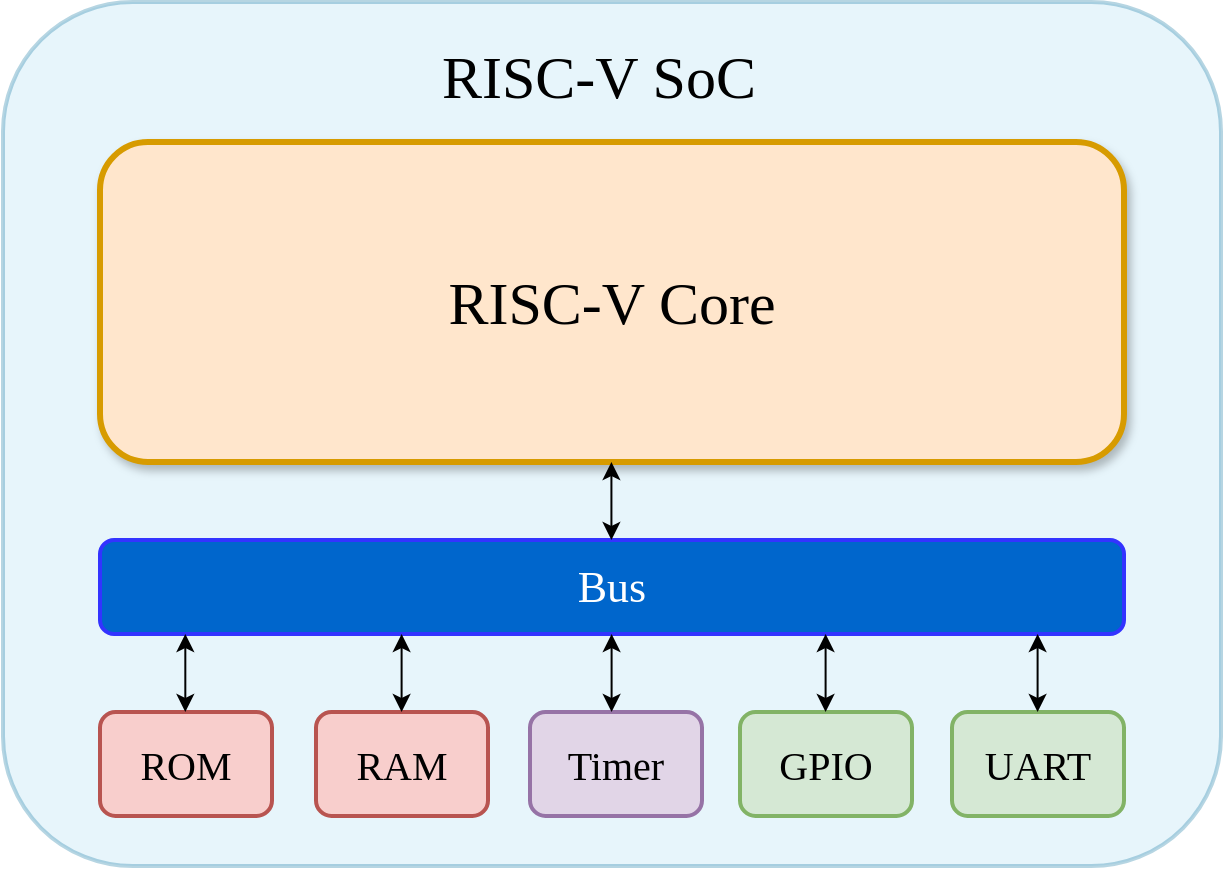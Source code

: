 <mxfile version="24.4.8" type="device">
  <diagram name="第 1 页" id="-Q4Otza4J-dVJTXRqkHD">
    <mxGraphModel dx="1911" dy="1122" grid="0" gridSize="10" guides="1" tooltips="1" connect="1" arrows="1" fold="1" page="0" pageScale="1" pageWidth="827" pageHeight="1169" math="0" shadow="0">
      <root>
        <mxCell id="0" />
        <mxCell id="1" parent="0" />
        <mxCell id="AHo4vM3Yk15O1mO4VEVY-20" value="" style="rounded=1;whiteSpace=wrap;html=1;fontFamily=Architects Daughter;fontSource=https%3A%2F%2Ffonts.googleapis.com%2Fcss%3Ffamily%3DArchitects%2BDaughter;fillColor=#b1ddf0;opacity=30;strokeColor=#10739e;strokeWidth=2;" vertex="1" parent="1">
          <mxGeometry x="-112.5" y="-163" width="609" height="432" as="geometry" />
        </mxCell>
        <mxCell id="AHo4vM3Yk15O1mO4VEVY-1" value="&lt;font style=&quot;font-size: 30px;&quot; face=&quot;Lucida Console&quot;&gt;RISC-V Core&lt;/font&gt;" style="rounded=1;whiteSpace=wrap;html=1;fontFamily=Architects Daughter;fontSource=https%3A%2F%2Ffonts.googleapis.com%2Fcss%3Ffamily%3DArchitects%2BDaughter;fillColor=#ffe6cc;strokeColor=#d79b00;shadow=1;glass=0;gradientColor=none;strokeWidth=3;align=center;" vertex="1" parent="1">
          <mxGeometry x="-64" y="-93" width="512" height="160" as="geometry" />
        </mxCell>
        <mxCell id="AHo4vM3Yk15O1mO4VEVY-2" value="&lt;font face=&quot;Lucida Console&quot; style=&quot;font-size: 22px;&quot;&gt;Bus&lt;/font&gt;" style="rounded=1;whiteSpace=wrap;html=1;fontFamily=Architects Daughter;fontSource=https%3A%2F%2Ffonts.googleapis.com%2Fcss%3Ffamily%3DArchitects%2BDaughter;fillColor=#0066CC;fontColor=#ffffff;strokeColor=#3333FF;strokeWidth=2;" vertex="1" parent="1">
          <mxGeometry x="-64" y="106" width="512" height="47" as="geometry" />
        </mxCell>
        <mxCell id="AHo4vM3Yk15O1mO4VEVY-4" value="&lt;font face=&quot;Lucida Console&quot; style=&quot;font-size: 20px;&quot;&gt;ROM&lt;/font&gt;" style="rounded=1;whiteSpace=wrap;html=1;fontFamily=Architects Daughter;fontSource=https%3A%2F%2Ffonts.googleapis.com%2Fcss%3Ffamily%3DArchitects%2BDaughter;fillColor=#f8cecc;strokeColor=#b85450;strokeWidth=2;" vertex="1" parent="1">
          <mxGeometry x="-64" y="192" width="86" height="52" as="geometry" />
        </mxCell>
        <mxCell id="AHo4vM3Yk15O1mO4VEVY-5" value="&lt;font face=&quot;Lucida Console&quot; style=&quot;font-size: 20px;&quot;&gt;RAM&lt;/font&gt;" style="rounded=1;whiteSpace=wrap;html=1;fontFamily=Architects Daughter;fontSource=https%3A%2F%2Ffonts.googleapis.com%2Fcss%3Ffamily%3DArchitects%2BDaughter;fillColor=#f8cecc;strokeColor=#b85450;strokeWidth=2;" vertex="1" parent="1">
          <mxGeometry x="44" y="192" width="86" height="52" as="geometry" />
        </mxCell>
        <mxCell id="AHo4vM3Yk15O1mO4VEVY-6" value="&lt;font style=&quot;font-size: 20px;&quot; face=&quot;Lucida Console&quot;&gt;Timer&lt;/font&gt;" style="rounded=1;whiteSpace=wrap;html=1;fontFamily=Architects Daughter;fontSource=https%3A%2F%2Ffonts.googleapis.com%2Fcss%3Ffamily%3DArchitects%2BDaughter;fillColor=#e1d5e7;strokeColor=#9673a6;strokeWidth=2;" vertex="1" parent="1">
          <mxGeometry x="151" y="192" width="86" height="52" as="geometry" />
        </mxCell>
        <mxCell id="AHo4vM3Yk15O1mO4VEVY-7" value="&lt;font face=&quot;Lucida Console&quot; style=&quot;font-size: 20px;&quot;&gt;GPIO&lt;/font&gt;" style="rounded=1;whiteSpace=wrap;html=1;fontFamily=Architects Daughter;fontSource=https%3A%2F%2Ffonts.googleapis.com%2Fcss%3Ffamily%3DArchitects%2BDaughter;fillColor=#d5e8d4;strokeColor=#82b366;strokeWidth=2;" vertex="1" parent="1">
          <mxGeometry x="256" y="192" width="86" height="52" as="geometry" />
        </mxCell>
        <mxCell id="AHo4vM3Yk15O1mO4VEVY-8" value="&lt;font face=&quot;Lucida Console&quot; style=&quot;font-size: 20px;&quot;&gt;UART&lt;/font&gt;" style="rounded=1;whiteSpace=wrap;html=1;fontFamily=Architects Daughter;fontSource=https%3A%2F%2Ffonts.googleapis.com%2Fcss%3Ffamily%3DArchitects%2BDaughter;fillColor=#d5e8d4;strokeColor=#82b366;strokeWidth=2;" vertex="1" parent="1">
          <mxGeometry x="362" y="192" width="86" height="52" as="geometry" />
        </mxCell>
        <mxCell id="AHo4vM3Yk15O1mO4VEVY-11" style="edgeStyle=none;curved=1;rounded=0;orthogonalLoop=1;jettySize=auto;html=1;exitX=0.5;exitY=0;exitDx=0;exitDy=0;fontFamily=Architects Daughter;fontSource=https%3A%2F%2Ffonts.googleapis.com%2Fcss%3Ffamily%3DArchitects%2BDaughter;fontSize=16;endArrow=classic;sourcePerimeterSpacing=8;targetPerimeterSpacing=8;endFill=1;startArrow=classic;startFill=1;" edge="1" parent="1">
          <mxGeometry relative="1" as="geometry">
            <mxPoint x="-21.34" y="192" as="sourcePoint" />
            <mxPoint x="-21.34" y="153" as="targetPoint" />
          </mxGeometry>
        </mxCell>
        <mxCell id="AHo4vM3Yk15O1mO4VEVY-15" style="edgeStyle=none;curved=1;rounded=0;orthogonalLoop=1;jettySize=auto;html=1;exitX=0.5;exitY=0;exitDx=0;exitDy=0;fontFamily=Architects Daughter;fontSource=https%3A%2F%2Ffonts.googleapis.com%2Fcss%3Ffamily%3DArchitects%2BDaughter;fontSize=16;endArrow=classic;sourcePerimeterSpacing=8;targetPerimeterSpacing=8;endFill=1;startArrow=classic;startFill=1;" edge="1" parent="1">
          <mxGeometry relative="1" as="geometry">
            <mxPoint x="86.8" y="192" as="sourcePoint" />
            <mxPoint x="86.8" y="153" as="targetPoint" />
          </mxGeometry>
        </mxCell>
        <mxCell id="AHo4vM3Yk15O1mO4VEVY-16" style="edgeStyle=none;curved=1;rounded=0;orthogonalLoop=1;jettySize=auto;html=1;exitX=0.5;exitY=0;exitDx=0;exitDy=0;fontFamily=Architects Daughter;fontSource=https%3A%2F%2Ffonts.googleapis.com%2Fcss%3Ffamily%3DArchitects%2BDaughter;fontSize=16;endArrow=classic;sourcePerimeterSpacing=8;targetPerimeterSpacing=8;endFill=1;startArrow=classic;startFill=1;" edge="1" parent="1">
          <mxGeometry relative="1" as="geometry">
            <mxPoint x="191.8" y="192" as="sourcePoint" />
            <mxPoint x="191.8" y="153" as="targetPoint" />
          </mxGeometry>
        </mxCell>
        <mxCell id="AHo4vM3Yk15O1mO4VEVY-17" style="edgeStyle=none;curved=1;rounded=0;orthogonalLoop=1;jettySize=auto;html=1;exitX=0.5;exitY=0;exitDx=0;exitDy=0;fontFamily=Architects Daughter;fontSource=https%3A%2F%2Ffonts.googleapis.com%2Fcss%3Ffamily%3DArchitects%2BDaughter;fontSize=16;endArrow=classic;sourcePerimeterSpacing=8;targetPerimeterSpacing=8;endFill=1;startArrow=classic;startFill=1;" edge="1" parent="1">
          <mxGeometry relative="1" as="geometry">
            <mxPoint x="298.8" y="192" as="sourcePoint" />
            <mxPoint x="298.8" y="153" as="targetPoint" />
          </mxGeometry>
        </mxCell>
        <mxCell id="AHo4vM3Yk15O1mO4VEVY-18" style="edgeStyle=none;curved=1;rounded=0;orthogonalLoop=1;jettySize=auto;html=1;exitX=0.5;exitY=0;exitDx=0;exitDy=0;fontFamily=Architects Daughter;fontSource=https%3A%2F%2Ffonts.googleapis.com%2Fcss%3Ffamily%3DArchitects%2BDaughter;fontSize=16;endArrow=classic;sourcePerimeterSpacing=8;targetPerimeterSpacing=8;endFill=1;startArrow=classic;startFill=1;" edge="1" parent="1">
          <mxGeometry relative="1" as="geometry">
            <mxPoint x="404.8" y="192" as="sourcePoint" />
            <mxPoint x="404.8" y="153" as="targetPoint" />
          </mxGeometry>
        </mxCell>
        <mxCell id="AHo4vM3Yk15O1mO4VEVY-19" style="edgeStyle=none;curved=1;rounded=0;orthogonalLoop=1;jettySize=auto;html=1;exitX=0.5;exitY=0;exitDx=0;exitDy=0;fontFamily=Architects Daughter;fontSource=https%3A%2F%2Ffonts.googleapis.com%2Fcss%3Ffamily%3DArchitects%2BDaughter;fontSize=16;endArrow=classic;sourcePerimeterSpacing=8;targetPerimeterSpacing=8;endFill=1;startArrow=classic;startFill=1;" edge="1" parent="1">
          <mxGeometry relative="1" as="geometry">
            <mxPoint x="191.71" y="106" as="sourcePoint" />
            <mxPoint x="191.71" y="67" as="targetPoint" />
          </mxGeometry>
        </mxCell>
        <mxCell id="AHo4vM3Yk15O1mO4VEVY-21" value="&lt;font style=&quot;font-size: 30px;&quot; face=&quot;Lucida Console&quot;&gt;RISC-V SoC&lt;/font&gt;" style="text;html=1;align=center;verticalAlign=middle;whiteSpace=wrap;rounded=0;fontSize=20;fontFamily=Architects Daughter;fontSource=https%3A%2F%2Ffonts.googleapis.com%2Fcss%3Ffamily%3DArchitects%2BDaughter;" vertex="1" parent="1">
          <mxGeometry x="94" y="-141" width="183" height="30" as="geometry" />
        </mxCell>
      </root>
    </mxGraphModel>
  </diagram>
</mxfile>
